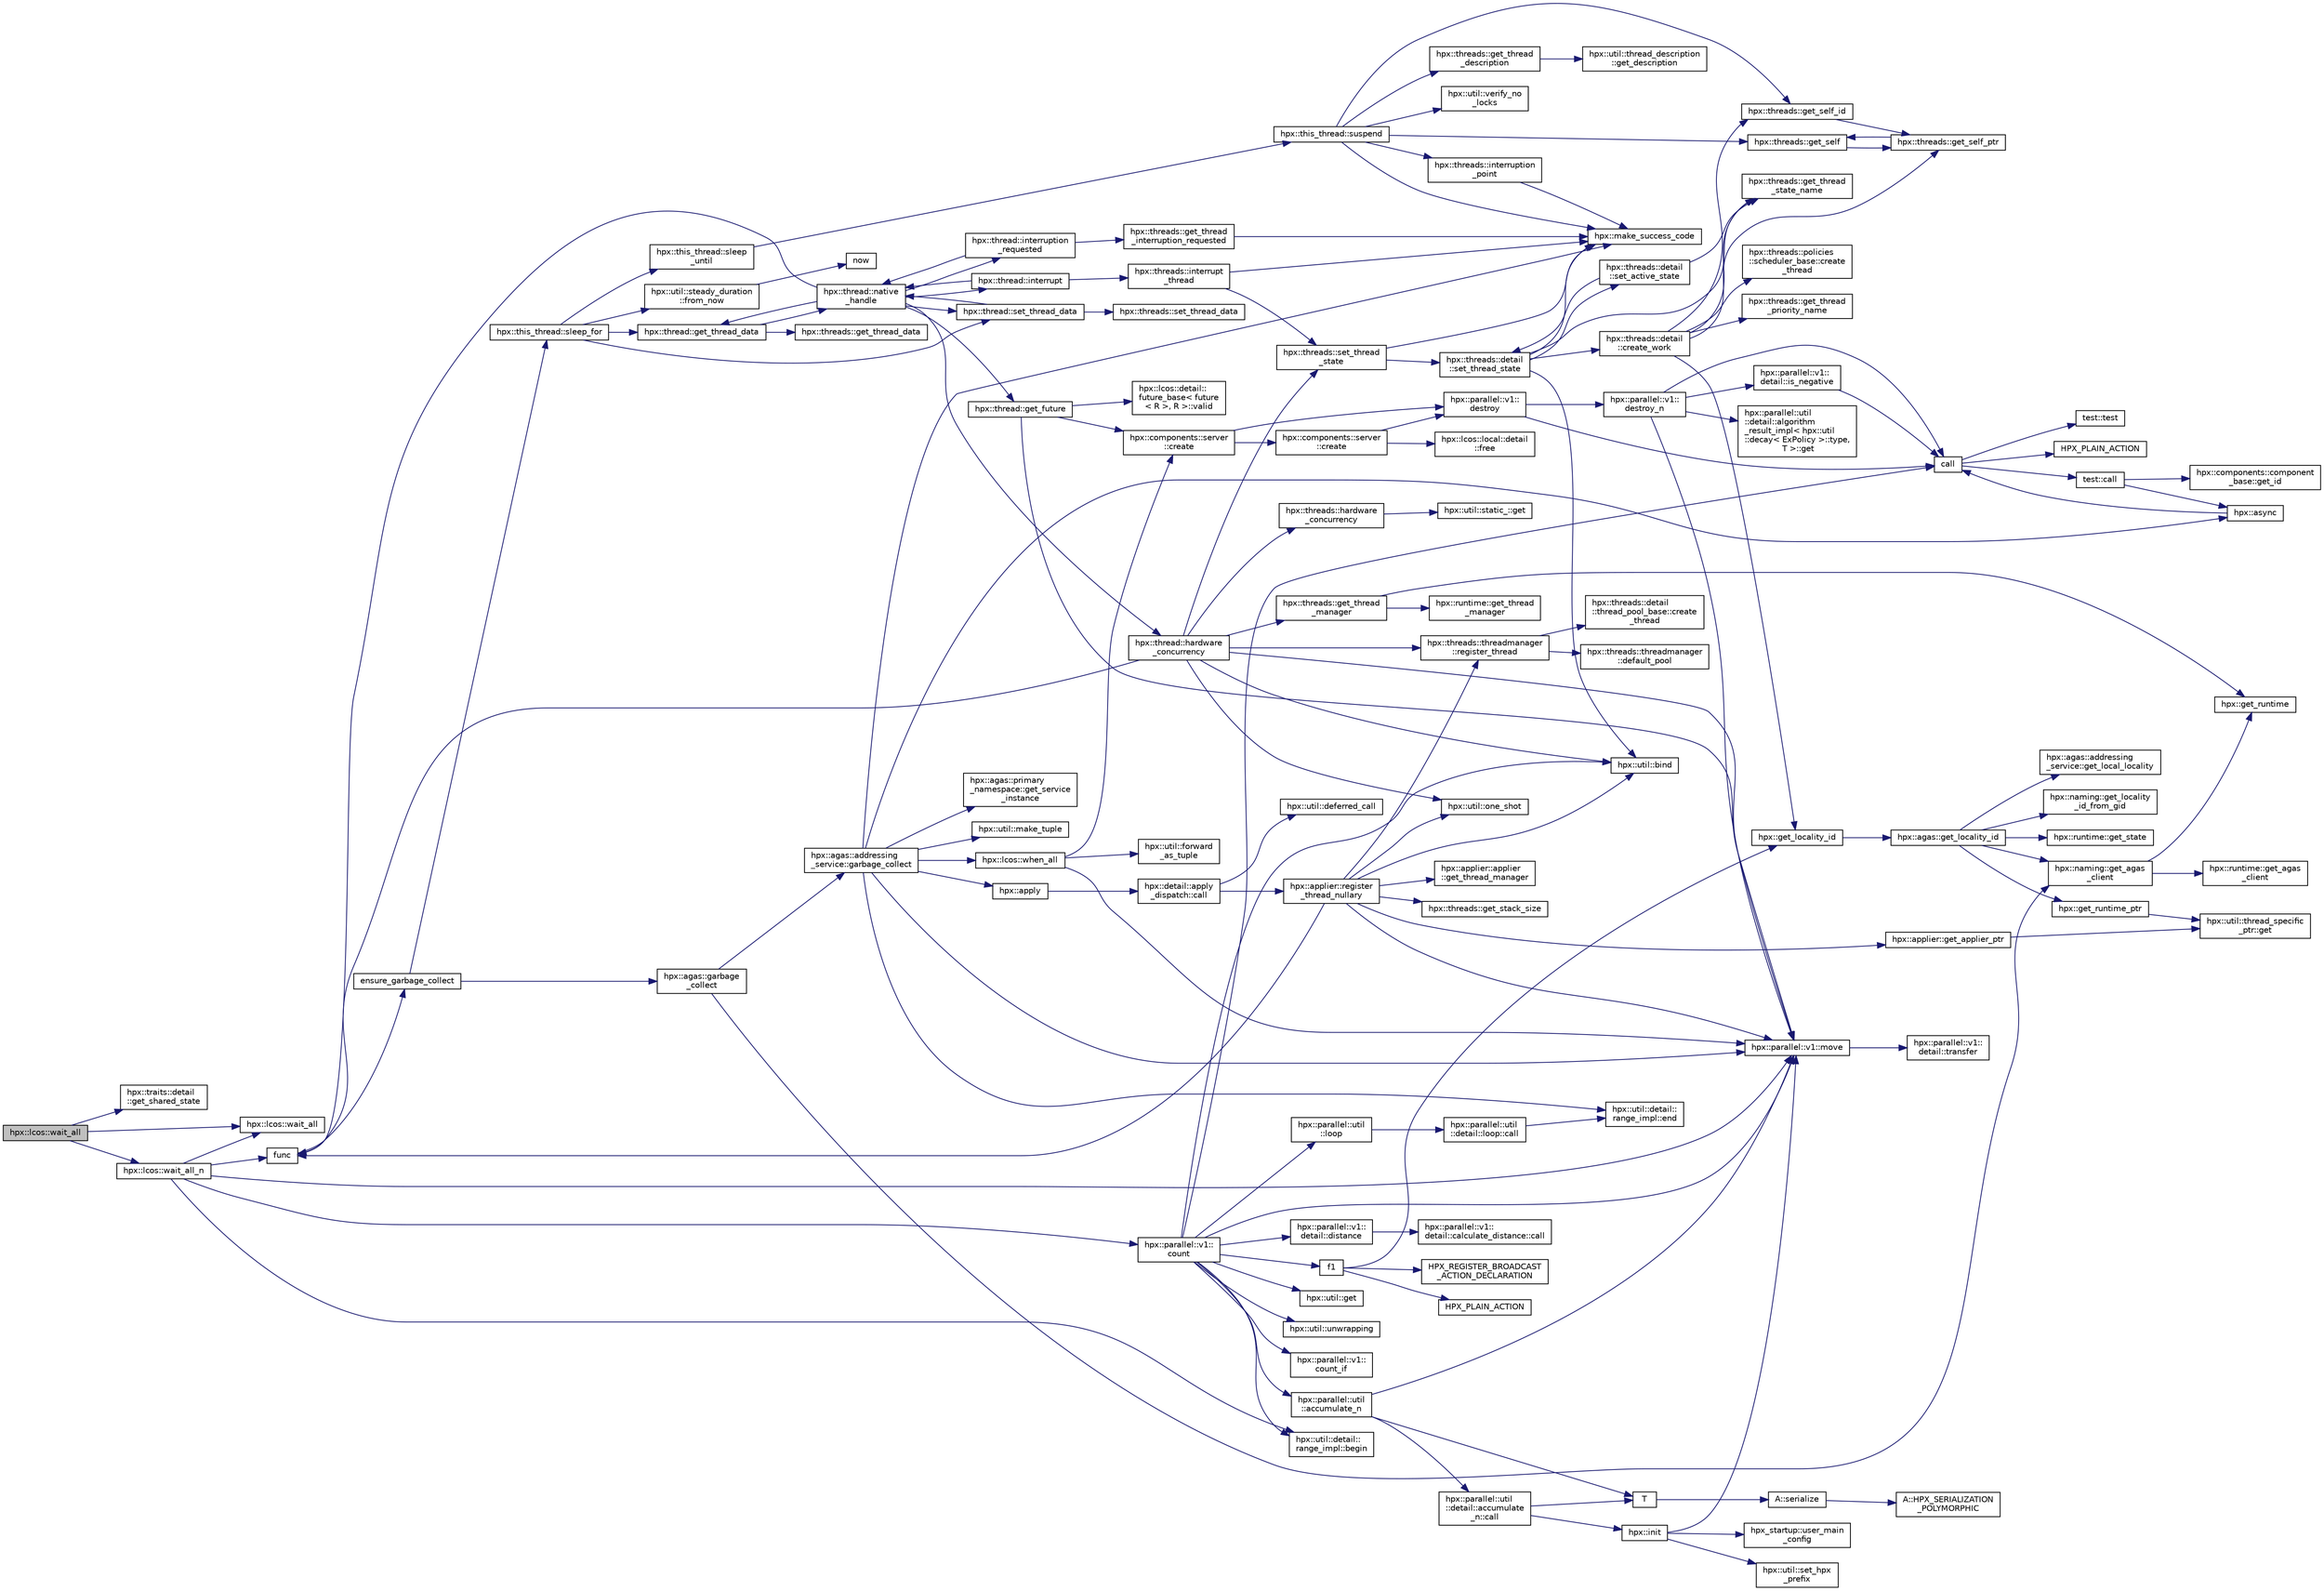 digraph "hpx::lcos::wait_all"
{
  edge [fontname="Helvetica",fontsize="10",labelfontname="Helvetica",labelfontsize="10"];
  node [fontname="Helvetica",fontsize="10",shape=record];
  rankdir="LR";
  Node1434 [label="hpx::lcos::wait_all",height=0.2,width=0.4,color="black", fillcolor="grey75", style="filled", fontcolor="black"];
  Node1434 -> Node1435 [color="midnightblue",fontsize="10",style="solid",fontname="Helvetica"];
  Node1435 [label="hpx::traits::detail\l::get_shared_state",height=0.2,width=0.4,color="black", fillcolor="white", style="filled",URL="$de/d59/namespacehpx_1_1traits_1_1detail.html#ad87b094b7d0f33956fcad9f91be03134"];
  Node1434 -> Node1436 [color="midnightblue",fontsize="10",style="solid",fontname="Helvetica"];
  Node1436 [label="hpx::lcos::wait_all",height=0.2,width=0.4,color="black", fillcolor="white", style="filled",URL="$d2/dc9/namespacehpx_1_1lcos.html#aa22f424df487aac588e30b71f15dd2fe"];
  Node1434 -> Node1437 [color="midnightblue",fontsize="10",style="solid",fontname="Helvetica"];
  Node1437 [label="hpx::lcos::wait_all_n",height=0.2,width=0.4,color="black", fillcolor="white", style="filled",URL="$d2/dc9/namespacehpx_1_1lcos.html#a3453c851de574d5bd18a266d8a140265"];
  Node1437 -> Node1438 [color="midnightblue",fontsize="10",style="solid",fontname="Helvetica"];
  Node1438 [label="func",height=0.2,width=0.4,color="black", fillcolor="white", style="filled",URL="$d8/dfd/id__type__ref__counting__1032_8cpp.html#ab811b86ea5107ffb3351fcaa29d2c652"];
  Node1438 -> Node1439 [color="midnightblue",fontsize="10",style="solid",fontname="Helvetica"];
  Node1439 [label="ensure_garbage_collect",height=0.2,width=0.4,color="black", fillcolor="white", style="filled",URL="$d8/dfd/id__type__ref__counting__1032_8cpp.html#a5264b94bf7c262ac0e521fb290d476d5"];
  Node1439 -> Node1440 [color="midnightblue",fontsize="10",style="solid",fontname="Helvetica"];
  Node1440 [label="hpx::this_thread::sleep_for",height=0.2,width=0.4,color="black", fillcolor="white", style="filled",URL="$d9/d52/namespacehpx_1_1this__thread.html#afc042a5a5fa52eef2d1d177a343435cf"];
  Node1440 -> Node1441 [color="midnightblue",fontsize="10",style="solid",fontname="Helvetica"];
  Node1441 [label="hpx::this_thread::sleep\l_until",height=0.2,width=0.4,color="black", fillcolor="white", style="filled",URL="$d9/d52/namespacehpx_1_1this__thread.html#ae12a853980115b23ff0ab8ca06622658"];
  Node1441 -> Node1442 [color="midnightblue",fontsize="10",style="solid",fontname="Helvetica"];
  Node1442 [label="hpx::this_thread::suspend",height=0.2,width=0.4,color="black", fillcolor="white", style="filled",URL="$d9/d52/namespacehpx_1_1this__thread.html#aca220026fb3014c0881d129fe31c0073"];
  Node1442 -> Node1443 [color="midnightblue",fontsize="10",style="solid",fontname="Helvetica"];
  Node1443 [label="hpx::threads::get_self",height=0.2,width=0.4,color="black", fillcolor="white", style="filled",URL="$d7/d28/namespacehpx_1_1threads.html#a07daf4d6d29233f20d66d41ab7b5b8e8"];
  Node1443 -> Node1444 [color="midnightblue",fontsize="10",style="solid",fontname="Helvetica"];
  Node1444 [label="hpx::threads::get_self_ptr",height=0.2,width=0.4,color="black", fillcolor="white", style="filled",URL="$d7/d28/namespacehpx_1_1threads.html#a22877ae347ad884cde3a51397dad6c53"];
  Node1444 -> Node1443 [color="midnightblue",fontsize="10",style="solid",fontname="Helvetica"];
  Node1442 -> Node1445 [color="midnightblue",fontsize="10",style="solid",fontname="Helvetica"];
  Node1445 [label="hpx::threads::get_self_id",height=0.2,width=0.4,color="black", fillcolor="white", style="filled",URL="$d7/d28/namespacehpx_1_1threads.html#afafe0f900b9fac3d4ed3c747625c1cfe"];
  Node1445 -> Node1444 [color="midnightblue",fontsize="10",style="solid",fontname="Helvetica"];
  Node1442 -> Node1446 [color="midnightblue",fontsize="10",style="solid",fontname="Helvetica"];
  Node1446 [label="hpx::threads::interruption\l_point",height=0.2,width=0.4,color="black", fillcolor="white", style="filled",URL="$d7/d28/namespacehpx_1_1threads.html#ada6ec56a12b050707311d8c628089059"];
  Node1446 -> Node1447 [color="midnightblue",fontsize="10",style="solid",fontname="Helvetica"];
  Node1447 [label="hpx::make_success_code",height=0.2,width=0.4,color="black", fillcolor="white", style="filled",URL="$d8/d83/namespacehpx.html#a0e8512a8f49e2a6c8185061181419d8f",tooltip="Returns error_code(hpx::success, \"success\", mode). "];
  Node1442 -> Node1448 [color="midnightblue",fontsize="10",style="solid",fontname="Helvetica"];
  Node1448 [label="hpx::util::verify_no\l_locks",height=0.2,width=0.4,color="black", fillcolor="white", style="filled",URL="$df/dad/namespacehpx_1_1util.html#ae0e1837ee6f09b79b26c2e788d2e9fc9"];
  Node1442 -> Node1449 [color="midnightblue",fontsize="10",style="solid",fontname="Helvetica"];
  Node1449 [label="hpx::threads::get_thread\l_description",height=0.2,width=0.4,color="black", fillcolor="white", style="filled",URL="$d7/d28/namespacehpx_1_1threads.html#a42fc18a7a680f4e8bc633a4b4c956701"];
  Node1449 -> Node1450 [color="midnightblue",fontsize="10",style="solid",fontname="Helvetica"];
  Node1450 [label="hpx::util::thread_description\l::get_description",height=0.2,width=0.4,color="black", fillcolor="white", style="filled",URL="$df/d9e/structhpx_1_1util_1_1thread__description.html#a8c834e14eca6eb228188022577f9f952"];
  Node1442 -> Node1447 [color="midnightblue",fontsize="10",style="solid",fontname="Helvetica"];
  Node1440 -> Node1451 [color="midnightblue",fontsize="10",style="solid",fontname="Helvetica"];
  Node1451 [label="hpx::util::steady_duration\l::from_now",height=0.2,width=0.4,color="black", fillcolor="white", style="filled",URL="$d9/d4f/classhpx_1_1util_1_1steady__duration.html#a0132206d767cd0f7395507b40111a153"];
  Node1451 -> Node1452 [color="midnightblue",fontsize="10",style="solid",fontname="Helvetica"];
  Node1452 [label="now",height=0.2,width=0.4,color="black", fillcolor="white", style="filled",URL="$de/db3/1d__stencil__1__omp_8cpp.html#a89e9667753dccfac455bd37a7a3a7b16"];
  Node1440 -> Node1453 [color="midnightblue",fontsize="10",style="solid",fontname="Helvetica"];
  Node1453 [label="hpx::thread::get_thread_data",height=0.2,width=0.4,color="black", fillcolor="white", style="filled",URL="$de/d9b/classhpx_1_1thread.html#a4535ef82cec3b953d2c941d20e3e3904"];
  Node1453 -> Node1454 [color="midnightblue",fontsize="10",style="solid",fontname="Helvetica"];
  Node1454 [label="hpx::threads::get_thread_data",height=0.2,width=0.4,color="black", fillcolor="white", style="filled",URL="$d7/d28/namespacehpx_1_1threads.html#a8737931ff6303807225f735b2b384ae4"];
  Node1453 -> Node1455 [color="midnightblue",fontsize="10",style="solid",fontname="Helvetica"];
  Node1455 [label="hpx::thread::native\l_handle",height=0.2,width=0.4,color="black", fillcolor="white", style="filled",URL="$de/d9b/classhpx_1_1thread.html#acf48190d264ab64c1c4ec99d0b421b5a"];
  Node1455 -> Node1456 [color="midnightblue",fontsize="10",style="solid",fontname="Helvetica"];
  Node1456 [label="hpx::thread::hardware\l_concurrency",height=0.2,width=0.4,color="black", fillcolor="white", style="filled",URL="$de/d9b/classhpx_1_1thread.html#a8e4fff210e02485ba493bc3a2a956c03"];
  Node1456 -> Node1457 [color="midnightblue",fontsize="10",style="solid",fontname="Helvetica"];
  Node1457 [label="hpx::threads::hardware\l_concurrency",height=0.2,width=0.4,color="black", fillcolor="white", style="filled",URL="$d7/d28/namespacehpx_1_1threads.html#aa8752a235478d2ad7b5ac467b63ab527"];
  Node1457 -> Node1458 [color="midnightblue",fontsize="10",style="solid",fontname="Helvetica"];
  Node1458 [label="hpx::util::static_::get",height=0.2,width=0.4,color="black", fillcolor="white", style="filled",URL="$d3/dbb/structhpx_1_1util_1_1static__.html#a2967c633948a3bf17a3b5405ef5a8318"];
  Node1456 -> Node1438 [color="midnightblue",fontsize="10",style="solid",fontname="Helvetica"];
  Node1456 -> Node1459 [color="midnightblue",fontsize="10",style="solid",fontname="Helvetica"];
  Node1459 [label="hpx::util::bind",height=0.2,width=0.4,color="black", fillcolor="white", style="filled",URL="$df/dad/namespacehpx_1_1util.html#ad844caedf82a0173d6909d910c3e48c6"];
  Node1456 -> Node1460 [color="midnightblue",fontsize="10",style="solid",fontname="Helvetica"];
  Node1460 [label="hpx::util::one_shot",height=0.2,width=0.4,color="black", fillcolor="white", style="filled",URL="$df/dad/namespacehpx_1_1util.html#a273e61be42a72415291e0ec0a4f28c7a"];
  Node1456 -> Node1461 [color="midnightblue",fontsize="10",style="solid",fontname="Helvetica"];
  Node1461 [label="hpx::parallel::v1::move",height=0.2,width=0.4,color="black", fillcolor="white", style="filled",URL="$db/db9/namespacehpx_1_1parallel_1_1v1.html#aa7c4ede081ce786c9d1eb1adff495cfc"];
  Node1461 -> Node1462 [color="midnightblue",fontsize="10",style="solid",fontname="Helvetica"];
  Node1462 [label="hpx::parallel::v1::\ldetail::transfer",height=0.2,width=0.4,color="black", fillcolor="white", style="filled",URL="$d2/ddd/namespacehpx_1_1parallel_1_1v1_1_1detail.html#ab1b56a05e1885ca7cc7ffa1804dd2f3c"];
  Node1456 -> Node1463 [color="midnightblue",fontsize="10",style="solid",fontname="Helvetica"];
  Node1463 [label="hpx::threads::get_thread\l_manager",height=0.2,width=0.4,color="black", fillcolor="white", style="filled",URL="$d7/d28/namespacehpx_1_1threads.html#a076973c3a53beadde7d967e22c4f6cce"];
  Node1463 -> Node1464 [color="midnightblue",fontsize="10",style="solid",fontname="Helvetica"];
  Node1464 [label="hpx::get_runtime",height=0.2,width=0.4,color="black", fillcolor="white", style="filled",URL="$d8/d83/namespacehpx.html#aef902cc6c7dd3b9fbadf34d1e850a070"];
  Node1463 -> Node1465 [color="midnightblue",fontsize="10",style="solid",fontname="Helvetica"];
  Node1465 [label="hpx::runtime::get_thread\l_manager",height=0.2,width=0.4,color="black", fillcolor="white", style="filled",URL="$d0/d7b/classhpx_1_1runtime.html#a865b12d57fcd44a8d3dda3e35414f563"];
  Node1456 -> Node1466 [color="midnightblue",fontsize="10",style="solid",fontname="Helvetica"];
  Node1466 [label="hpx::threads::threadmanager\l::register_thread",height=0.2,width=0.4,color="black", fillcolor="white", style="filled",URL="$d5/daa/classhpx_1_1threads_1_1threadmanager.html#a7f79c7578e08a60ca45eb276ce8133d8"];
  Node1466 -> Node1467 [color="midnightblue",fontsize="10",style="solid",fontname="Helvetica"];
  Node1467 [label="hpx::threads::threadmanager\l::default_pool",height=0.2,width=0.4,color="black", fillcolor="white", style="filled",URL="$d5/daa/classhpx_1_1threads_1_1threadmanager.html#a851f067d03b5dd1c5e6a9a6a841e05df"];
  Node1466 -> Node1468 [color="midnightblue",fontsize="10",style="solid",fontname="Helvetica"];
  Node1468 [label="hpx::threads::detail\l::thread_pool_base::create\l_thread",height=0.2,width=0.4,color="black", fillcolor="white", style="filled",URL="$de/dae/classhpx_1_1threads_1_1detail_1_1thread__pool__base.html#ad35d3779eef6f4528e62a26d71b34b34"];
  Node1456 -> Node1469 [color="midnightblue",fontsize="10",style="solid",fontname="Helvetica"];
  Node1469 [label="hpx::threads::set_thread\l_state",height=0.2,width=0.4,color="black", fillcolor="white", style="filled",URL="$d7/d28/namespacehpx_1_1threads.html#ac0690ad16ad778bcc79dcd727cc33025",tooltip="Set the thread state of the thread referenced by the thread_id id. "];
  Node1469 -> Node1447 [color="midnightblue",fontsize="10",style="solid",fontname="Helvetica"];
  Node1469 -> Node1470 [color="midnightblue",fontsize="10",style="solid",fontname="Helvetica"];
  Node1470 [label="hpx::threads::detail\l::set_thread_state",height=0.2,width=0.4,color="black", fillcolor="white", style="filled",URL="$d2/dd1/namespacehpx_1_1threads_1_1detail.html#af85ddc854c4a149bf1738eb1b111b9ab"];
  Node1470 -> Node1471 [color="midnightblue",fontsize="10",style="solid",fontname="Helvetica"];
  Node1471 [label="hpx::threads::get_thread\l_state_name",height=0.2,width=0.4,color="black", fillcolor="white", style="filled",URL="$d7/d28/namespacehpx_1_1threads.html#a26f91ea8d2195f165c033241c5cd11db"];
  Node1470 -> Node1447 [color="midnightblue",fontsize="10",style="solid",fontname="Helvetica"];
  Node1470 -> Node1459 [color="midnightblue",fontsize="10",style="solid",fontname="Helvetica"];
  Node1470 -> Node1472 [color="midnightblue",fontsize="10",style="solid",fontname="Helvetica"];
  Node1472 [label="hpx::threads::detail\l::set_active_state",height=0.2,width=0.4,color="black", fillcolor="white", style="filled",URL="$d2/dd1/namespacehpx_1_1threads_1_1detail.html#a45884a5bf04ad66a4f259231a3947e76"];
  Node1472 -> Node1471 [color="midnightblue",fontsize="10",style="solid",fontname="Helvetica"];
  Node1472 -> Node1470 [color="midnightblue",fontsize="10",style="solid",fontname="Helvetica"];
  Node1470 -> Node1473 [color="midnightblue",fontsize="10",style="solid",fontname="Helvetica"];
  Node1473 [label="hpx::threads::detail\l::create_work",height=0.2,width=0.4,color="black", fillcolor="white", style="filled",URL="$d2/dd1/namespacehpx_1_1threads_1_1detail.html#ae22384a3c1b1a1940032fad068fb54b1"];
  Node1473 -> Node1471 [color="midnightblue",fontsize="10",style="solid",fontname="Helvetica"];
  Node1473 -> Node1474 [color="midnightblue",fontsize="10",style="solid",fontname="Helvetica"];
  Node1474 [label="hpx::threads::get_thread\l_priority_name",height=0.2,width=0.4,color="black", fillcolor="white", style="filled",URL="$d7/d28/namespacehpx_1_1threads.html#a9c6b2fec0c1cf5b06ff83ce756ca6d42"];
  Node1473 -> Node1444 [color="midnightblue",fontsize="10",style="solid",fontname="Helvetica"];
  Node1473 -> Node1445 [color="midnightblue",fontsize="10",style="solid",fontname="Helvetica"];
  Node1473 -> Node1475 [color="midnightblue",fontsize="10",style="solid",fontname="Helvetica"];
  Node1475 [label="hpx::get_locality_id",height=0.2,width=0.4,color="black", fillcolor="white", style="filled",URL="$d8/d83/namespacehpx.html#a158d7c54a657bb364c1704033010697b",tooltip="Return the number of the locality this function is being called from. "];
  Node1475 -> Node1476 [color="midnightblue",fontsize="10",style="solid",fontname="Helvetica"];
  Node1476 [label="hpx::agas::get_locality_id",height=0.2,width=0.4,color="black", fillcolor="white", style="filled",URL="$dc/d54/namespacehpx_1_1agas.html#a491cc2ddecdf0f1a9129900caa6a4d3e"];
  Node1476 -> Node1477 [color="midnightblue",fontsize="10",style="solid",fontname="Helvetica"];
  Node1477 [label="hpx::get_runtime_ptr",height=0.2,width=0.4,color="black", fillcolor="white", style="filled",URL="$d8/d83/namespacehpx.html#af29daf2bb3e01b4d6495a1742b6cce64"];
  Node1477 -> Node1478 [color="midnightblue",fontsize="10",style="solid",fontname="Helvetica"];
  Node1478 [label="hpx::util::thread_specific\l_ptr::get",height=0.2,width=0.4,color="black", fillcolor="white", style="filled",URL="$d4/d4c/structhpx_1_1util_1_1thread__specific__ptr.html#a3b27d8520710478aa41d1f74206bdba9"];
  Node1476 -> Node1479 [color="midnightblue",fontsize="10",style="solid",fontname="Helvetica"];
  Node1479 [label="hpx::runtime::get_state",height=0.2,width=0.4,color="black", fillcolor="white", style="filled",URL="$d0/d7b/classhpx_1_1runtime.html#ab405f80e060dac95d624520f38b0524c"];
  Node1476 -> Node1480 [color="midnightblue",fontsize="10",style="solid",fontname="Helvetica"];
  Node1480 [label="hpx::naming::get_agas\l_client",height=0.2,width=0.4,color="black", fillcolor="white", style="filled",URL="$d4/dc9/namespacehpx_1_1naming.html#a0408fffd5d34b620712a801b0ae3b032"];
  Node1480 -> Node1464 [color="midnightblue",fontsize="10",style="solid",fontname="Helvetica"];
  Node1480 -> Node1481 [color="midnightblue",fontsize="10",style="solid",fontname="Helvetica"];
  Node1481 [label="hpx::runtime::get_agas\l_client",height=0.2,width=0.4,color="black", fillcolor="white", style="filled",URL="$d0/d7b/classhpx_1_1runtime.html#aeb5dddd30d6b9861669af8ad44d1a96a"];
  Node1476 -> Node1482 [color="midnightblue",fontsize="10",style="solid",fontname="Helvetica"];
  Node1482 [label="hpx::agas::addressing\l_service::get_local_locality",height=0.2,width=0.4,color="black", fillcolor="white", style="filled",URL="$db/d58/structhpx_1_1agas_1_1addressing__service.html#ab52c19a37c2a7a006c6c15f90ad0539c"];
  Node1476 -> Node1483 [color="midnightblue",fontsize="10",style="solid",fontname="Helvetica"];
  Node1483 [label="hpx::naming::get_locality\l_id_from_gid",height=0.2,width=0.4,color="black", fillcolor="white", style="filled",URL="$d4/dc9/namespacehpx_1_1naming.html#a7fd43037784560bd04fda9b49e33529f"];
  Node1473 -> Node1484 [color="midnightblue",fontsize="10",style="solid",fontname="Helvetica"];
  Node1484 [label="hpx::threads::policies\l::scheduler_base::create\l_thread",height=0.2,width=0.4,color="black", fillcolor="white", style="filled",URL="$dd/d7e/structhpx_1_1threads_1_1policies_1_1scheduler__base.html#ad3b05cd7f363cc8e8410ce368c3794e0"];
  Node1455 -> Node1485 [color="midnightblue",fontsize="10",style="solid",fontname="Helvetica"];
  Node1485 [label="hpx::thread::interrupt",height=0.2,width=0.4,color="black", fillcolor="white", style="filled",URL="$de/d9b/classhpx_1_1thread.html#ac34d0d033aa743c476a79dbc2e1a8a39"];
  Node1485 -> Node1486 [color="midnightblue",fontsize="10",style="solid",fontname="Helvetica"];
  Node1486 [label="hpx::threads::interrupt\l_thread",height=0.2,width=0.4,color="black", fillcolor="white", style="filled",URL="$d7/d28/namespacehpx_1_1threads.html#a6bdda1a2aab61b9b13d274b5155d7e73"];
  Node1486 -> Node1447 [color="midnightblue",fontsize="10",style="solid",fontname="Helvetica"];
  Node1486 -> Node1469 [color="midnightblue",fontsize="10",style="solid",fontname="Helvetica"];
  Node1485 -> Node1455 [color="midnightblue",fontsize="10",style="solid",fontname="Helvetica"];
  Node1455 -> Node1487 [color="midnightblue",fontsize="10",style="solid",fontname="Helvetica"];
  Node1487 [label="hpx::thread::interruption\l_requested",height=0.2,width=0.4,color="black", fillcolor="white", style="filled",URL="$de/d9b/classhpx_1_1thread.html#a33276bb4c20bbb0b1978944e18ef71b8"];
  Node1487 -> Node1488 [color="midnightblue",fontsize="10",style="solid",fontname="Helvetica"];
  Node1488 [label="hpx::threads::get_thread\l_interruption_requested",height=0.2,width=0.4,color="black", fillcolor="white", style="filled",URL="$d7/d28/namespacehpx_1_1threads.html#ae64a7fdb8b5c8bac7be0c8282672a03b"];
  Node1488 -> Node1447 [color="midnightblue",fontsize="10",style="solid",fontname="Helvetica"];
  Node1487 -> Node1455 [color="midnightblue",fontsize="10",style="solid",fontname="Helvetica"];
  Node1455 -> Node1489 [color="midnightblue",fontsize="10",style="solid",fontname="Helvetica"];
  Node1489 [label="hpx::thread::get_future",height=0.2,width=0.4,color="black", fillcolor="white", style="filled",URL="$de/d9b/classhpx_1_1thread.html#a87fdb0d8da826366fc190ed224900a64"];
  Node1489 -> Node1490 [color="midnightblue",fontsize="10",style="solid",fontname="Helvetica"];
  Node1490 [label="hpx::lcos::detail::\lfuture_base\< future\l\< R \>, R \>::valid",height=0.2,width=0.4,color="black", fillcolor="white", style="filled",URL="$d5/dd7/classhpx_1_1lcos_1_1detail_1_1future__base.html#aaf7beb7374815614363033bd96573e75"];
  Node1489 -> Node1491 [color="midnightblue",fontsize="10",style="solid",fontname="Helvetica"];
  Node1491 [label="hpx::components::server\l::create",height=0.2,width=0.4,color="black", fillcolor="white", style="filled",URL="$d2/da2/namespacehpx_1_1components_1_1server.html#ac776c89f3d68ceb910e8cee9fa937ab4",tooltip="Create arrays of components using their default constructor. "];
  Node1491 -> Node1492 [color="midnightblue",fontsize="10",style="solid",fontname="Helvetica"];
  Node1492 [label="hpx::components::server\l::create",height=0.2,width=0.4,color="black", fillcolor="white", style="filled",URL="$d2/da2/namespacehpx_1_1components_1_1server.html#a77d26de181c97b444565e230577981bd"];
  Node1492 -> Node1493 [color="midnightblue",fontsize="10",style="solid",fontname="Helvetica"];
  Node1493 [label="hpx::lcos::local::detail\l::free",height=0.2,width=0.4,color="black", fillcolor="white", style="filled",URL="$d4/dcb/namespacehpx_1_1lcos_1_1local_1_1detail.html#a55a940f019734e9bb045dc123cd80e48"];
  Node1492 -> Node1494 [color="midnightblue",fontsize="10",style="solid",fontname="Helvetica"];
  Node1494 [label="hpx::parallel::v1::\ldestroy",height=0.2,width=0.4,color="black", fillcolor="white", style="filled",URL="$db/db9/namespacehpx_1_1parallel_1_1v1.html#acf303558375048e8a7cc9a2c2e09477f"];
  Node1494 -> Node1495 [color="midnightblue",fontsize="10",style="solid",fontname="Helvetica"];
  Node1495 [label="call",height=0.2,width=0.4,color="black", fillcolor="white", style="filled",URL="$d2/d67/promise__1620_8cpp.html#a58357f0b82bc761e1d0b9091ed563a70"];
  Node1495 -> Node1496 [color="midnightblue",fontsize="10",style="solid",fontname="Helvetica"];
  Node1496 [label="test::test",height=0.2,width=0.4,color="black", fillcolor="white", style="filled",URL="$d8/d89/structtest.html#ab42d5ece712d716b04cb3f686f297a26"];
  Node1495 -> Node1497 [color="midnightblue",fontsize="10",style="solid",fontname="Helvetica"];
  Node1497 [label="HPX_PLAIN_ACTION",height=0.2,width=0.4,color="black", fillcolor="white", style="filled",URL="$d2/d67/promise__1620_8cpp.html#ab96aab827a4b1fcaf66cfe0ba83fef23"];
  Node1495 -> Node1498 [color="midnightblue",fontsize="10",style="solid",fontname="Helvetica"];
  Node1498 [label="test::call",height=0.2,width=0.4,color="black", fillcolor="white", style="filled",URL="$d8/d89/structtest.html#aeb29e7ed6518b9426ccf1344c52620ae"];
  Node1498 -> Node1499 [color="midnightblue",fontsize="10",style="solid",fontname="Helvetica"];
  Node1499 [label="hpx::async",height=0.2,width=0.4,color="black", fillcolor="white", style="filled",URL="$d8/d83/namespacehpx.html#acb7d8e37b73b823956ce144f9a57eaa4"];
  Node1499 -> Node1495 [color="midnightblue",fontsize="10",style="solid",fontname="Helvetica"];
  Node1498 -> Node1500 [color="midnightblue",fontsize="10",style="solid",fontname="Helvetica"];
  Node1500 [label="hpx::components::component\l_base::get_id",height=0.2,width=0.4,color="black", fillcolor="white", style="filled",URL="$d2/de6/classhpx_1_1components_1_1component__base.html#a4c8fd93514039bdf01c48d66d82b19cd"];
  Node1494 -> Node1501 [color="midnightblue",fontsize="10",style="solid",fontname="Helvetica"];
  Node1501 [label="hpx::parallel::v1::\ldestroy_n",height=0.2,width=0.4,color="black", fillcolor="white", style="filled",URL="$db/db9/namespacehpx_1_1parallel_1_1v1.html#a71d0691132a300690163f5636bcd5bd3"];
  Node1501 -> Node1502 [color="midnightblue",fontsize="10",style="solid",fontname="Helvetica"];
  Node1502 [label="hpx::parallel::v1::\ldetail::is_negative",height=0.2,width=0.4,color="black", fillcolor="white", style="filled",URL="$d2/ddd/namespacehpx_1_1parallel_1_1v1_1_1detail.html#adf2e40fc4b20ad0fd442ee3118a4d527"];
  Node1502 -> Node1495 [color="midnightblue",fontsize="10",style="solid",fontname="Helvetica"];
  Node1501 -> Node1503 [color="midnightblue",fontsize="10",style="solid",fontname="Helvetica"];
  Node1503 [label="hpx::parallel::util\l::detail::algorithm\l_result_impl\< hpx::util\l::decay\< ExPolicy \>::type,\l T \>::get",height=0.2,width=0.4,color="black", fillcolor="white", style="filled",URL="$d2/d42/structhpx_1_1parallel_1_1util_1_1detail_1_1algorithm__result__impl.html#ab5b051e8ec74eff5e0e62fd63f5d377e"];
  Node1501 -> Node1461 [color="midnightblue",fontsize="10",style="solid",fontname="Helvetica"];
  Node1501 -> Node1495 [color="midnightblue",fontsize="10",style="solid",fontname="Helvetica"];
  Node1491 -> Node1494 [color="midnightblue",fontsize="10",style="solid",fontname="Helvetica"];
  Node1489 -> Node1461 [color="midnightblue",fontsize="10",style="solid",fontname="Helvetica"];
  Node1455 -> Node1453 [color="midnightblue",fontsize="10",style="solid",fontname="Helvetica"];
  Node1455 -> Node1504 [color="midnightblue",fontsize="10",style="solid",fontname="Helvetica"];
  Node1504 [label="hpx::thread::set_thread_data",height=0.2,width=0.4,color="black", fillcolor="white", style="filled",URL="$de/d9b/classhpx_1_1thread.html#a7317a3cf5251f3b33c990449570d4cea"];
  Node1504 -> Node1505 [color="midnightblue",fontsize="10",style="solid",fontname="Helvetica"];
  Node1505 [label="hpx::threads::set_thread_data",height=0.2,width=0.4,color="black", fillcolor="white", style="filled",URL="$d7/d28/namespacehpx_1_1threads.html#a00a625acc149fce3ae38e4340454acf7"];
  Node1504 -> Node1455 [color="midnightblue",fontsize="10",style="solid",fontname="Helvetica"];
  Node1455 -> Node1438 [color="midnightblue",fontsize="10",style="solid",fontname="Helvetica"];
  Node1440 -> Node1504 [color="midnightblue",fontsize="10",style="solid",fontname="Helvetica"];
  Node1439 -> Node1506 [color="midnightblue",fontsize="10",style="solid",fontname="Helvetica"];
  Node1506 [label="hpx::agas::garbage\l_collect",height=0.2,width=0.4,color="black", fillcolor="white", style="filled",URL="$dc/d54/namespacehpx_1_1agas.html#a951337adc4f9bd6df00a50737468e911"];
  Node1506 -> Node1480 [color="midnightblue",fontsize="10",style="solid",fontname="Helvetica"];
  Node1506 -> Node1507 [color="midnightblue",fontsize="10",style="solid",fontname="Helvetica"];
  Node1507 [label="hpx::agas::addressing\l_service::garbage_collect",height=0.2,width=0.4,color="black", fillcolor="white", style="filled",URL="$db/d58/structhpx_1_1agas_1_1addressing__service.html#a87dcae0eacf6e62d5103ebf516d86f63"];
  Node1507 -> Node1447 [color="midnightblue",fontsize="10",style="solid",fontname="Helvetica"];
  Node1507 -> Node1508 [color="midnightblue",fontsize="10",style="solid",fontname="Helvetica"];
  Node1508 [label="hpx::agas::primary\l_namespace::get_service\l_instance",height=0.2,width=0.4,color="black", fillcolor="white", style="filled",URL="$d1/d43/structhpx_1_1agas_1_1primary__namespace.html#a7630ff0f30ff8c23b13b4672c5350e2e"];
  Node1507 -> Node1509 [color="midnightblue",fontsize="10",style="solid",fontname="Helvetica"];
  Node1509 [label="hpx::util::make_tuple",height=0.2,width=0.4,color="black", fillcolor="white", style="filled",URL="$df/dad/namespacehpx_1_1util.html#a06fa74211a987d208e013f400a9f5328"];
  Node1507 -> Node1510 [color="midnightblue",fontsize="10",style="solid",fontname="Helvetica"];
  Node1510 [label="hpx::util::detail::\lrange_impl::end",height=0.2,width=0.4,color="black", fillcolor="white", style="filled",URL="$d4/d4a/namespacehpx_1_1util_1_1detail_1_1range__impl.html#afb2ea48b0902f52ee4d8b764807b4316"];
  Node1507 -> Node1511 [color="midnightblue",fontsize="10",style="solid",fontname="Helvetica"];
  Node1511 [label="hpx::apply",height=0.2,width=0.4,color="black", fillcolor="white", style="filled",URL="$d8/d83/namespacehpx.html#aa87762f0db0731d385f3fdfdb25d59fc"];
  Node1511 -> Node1512 [color="midnightblue",fontsize="10",style="solid",fontname="Helvetica"];
  Node1512 [label="hpx::detail::apply\l_dispatch::call",height=0.2,width=0.4,color="black", fillcolor="white", style="filled",URL="$db/de8/structhpx_1_1detail_1_1apply__dispatch.html#a0755fab16d281e74bcff0f8045be9459"];
  Node1512 -> Node1513 [color="midnightblue",fontsize="10",style="solid",fontname="Helvetica"];
  Node1513 [label="hpx::applier::register\l_thread_nullary",height=0.2,width=0.4,color="black", fillcolor="white", style="filled",URL="$d8/dcb/namespacehpx_1_1applier.html#a401cd1145927e58d74d1eb52aaccd936"];
  Node1513 -> Node1514 [color="midnightblue",fontsize="10",style="solid",fontname="Helvetica"];
  Node1514 [label="hpx::applier::get_applier_ptr",height=0.2,width=0.4,color="black", fillcolor="white", style="filled",URL="$d8/dcb/namespacehpx_1_1applier.html#a617483cf2b77ad3a0aa428ade7b35299"];
  Node1514 -> Node1478 [color="midnightblue",fontsize="10",style="solid",fontname="Helvetica"];
  Node1513 -> Node1438 [color="midnightblue",fontsize="10",style="solid",fontname="Helvetica"];
  Node1513 -> Node1459 [color="midnightblue",fontsize="10",style="solid",fontname="Helvetica"];
  Node1513 -> Node1460 [color="midnightblue",fontsize="10",style="solid",fontname="Helvetica"];
  Node1513 -> Node1461 [color="midnightblue",fontsize="10",style="solid",fontname="Helvetica"];
  Node1513 -> Node1515 [color="midnightblue",fontsize="10",style="solid",fontname="Helvetica"];
  Node1515 [label="hpx::threads::get_stack_size",height=0.2,width=0.4,color="black", fillcolor="white", style="filled",URL="$d7/d28/namespacehpx_1_1threads.html#af597241b3c2785150be206737ca04aa6",tooltip="The get_stack_size function is part of the thread related API. It. "];
  Node1513 -> Node1516 [color="midnightblue",fontsize="10",style="solid",fontname="Helvetica"];
  Node1516 [label="hpx::applier::applier\l::get_thread_manager",height=0.2,width=0.4,color="black", fillcolor="white", style="filled",URL="$da/dcb/classhpx_1_1applier_1_1applier.html#acc36d583973701e573be39da97bba866",tooltip="Access the thread-manager instance associated with this applier. "];
  Node1513 -> Node1466 [color="midnightblue",fontsize="10",style="solid",fontname="Helvetica"];
  Node1512 -> Node1517 [color="midnightblue",fontsize="10",style="solid",fontname="Helvetica"];
  Node1517 [label="hpx::util::deferred_call",height=0.2,width=0.4,color="black", fillcolor="white", style="filled",URL="$df/dad/namespacehpx_1_1util.html#acdded623c658a7a3436f7e76bc9d881c"];
  Node1507 -> Node1461 [color="midnightblue",fontsize="10",style="solid",fontname="Helvetica"];
  Node1507 -> Node1499 [color="midnightblue",fontsize="10",style="solid",fontname="Helvetica"];
  Node1507 -> Node1518 [color="midnightblue",fontsize="10",style="solid",fontname="Helvetica"];
  Node1518 [label="hpx::lcos::when_all",height=0.2,width=0.4,color="black", fillcolor="white", style="filled",URL="$d2/dc9/namespacehpx_1_1lcos.html#a1a6fb024d8690923fb185d5aee204d54"];
  Node1518 -> Node1519 [color="midnightblue",fontsize="10",style="solid",fontname="Helvetica"];
  Node1519 [label="hpx::util::forward\l_as_tuple",height=0.2,width=0.4,color="black", fillcolor="white", style="filled",URL="$df/dad/namespacehpx_1_1util.html#ab7c31e3f24c3302a4f67b6735a6fa597"];
  Node1518 -> Node1461 [color="midnightblue",fontsize="10",style="solid",fontname="Helvetica"];
  Node1518 -> Node1491 [color="midnightblue",fontsize="10",style="solid",fontname="Helvetica"];
  Node1437 -> Node1520 [color="midnightblue",fontsize="10",style="solid",fontname="Helvetica"];
  Node1520 [label="hpx::parallel::v1::\lcount",height=0.2,width=0.4,color="black", fillcolor="white", style="filled",URL="$db/db9/namespacehpx_1_1parallel_1_1v1.html#a19d058114a2bd44801aab4176b188e23"];
  Node1520 -> Node1521 [color="midnightblue",fontsize="10",style="solid",fontname="Helvetica"];
  Node1521 [label="hpx::parallel::v1::\lcount_if",height=0.2,width=0.4,color="black", fillcolor="white", style="filled",URL="$db/db9/namespacehpx_1_1parallel_1_1v1.html#ad836ff017ec208c2d6388a9b47b05ce0"];
  Node1520 -> Node1522 [color="midnightblue",fontsize="10",style="solid",fontname="Helvetica"];
  Node1522 [label="f1",height=0.2,width=0.4,color="black", fillcolor="white", style="filled",URL="$d8/d8b/broadcast_8cpp.html#a1751fbd41f2529b84514a9dbd767959a"];
  Node1522 -> Node1475 [color="midnightblue",fontsize="10",style="solid",fontname="Helvetica"];
  Node1522 -> Node1523 [color="midnightblue",fontsize="10",style="solid",fontname="Helvetica"];
  Node1523 [label="HPX_PLAIN_ACTION",height=0.2,width=0.4,color="black", fillcolor="white", style="filled",URL="$d8/d8b/broadcast_8cpp.html#a19685a0394ce6a99351f7a679f6eeefc"];
  Node1522 -> Node1524 [color="midnightblue",fontsize="10",style="solid",fontname="Helvetica"];
  Node1524 [label="HPX_REGISTER_BROADCAST\l_ACTION_DECLARATION",height=0.2,width=0.4,color="black", fillcolor="white", style="filled",URL="$d7/d38/addressing__service_8cpp.html#a573d764d9cb34eec46a4bdffcf07875f"];
  Node1520 -> Node1525 [color="midnightblue",fontsize="10",style="solid",fontname="Helvetica"];
  Node1525 [label="hpx::parallel::util\l::loop",height=0.2,width=0.4,color="black", fillcolor="white", style="filled",URL="$df/dc6/namespacehpx_1_1parallel_1_1util.html#a3f434e00f42929aac85debb8c5782213"];
  Node1525 -> Node1526 [color="midnightblue",fontsize="10",style="solid",fontname="Helvetica"];
  Node1526 [label="hpx::parallel::util\l::detail::loop::call",height=0.2,width=0.4,color="black", fillcolor="white", style="filled",URL="$da/d06/structhpx_1_1parallel_1_1util_1_1detail_1_1loop.html#a5c5e8dbda782f09cdb7bc2509e3bf09e"];
  Node1526 -> Node1510 [color="midnightblue",fontsize="10",style="solid",fontname="Helvetica"];
  Node1520 -> Node1459 [color="midnightblue",fontsize="10",style="solid",fontname="Helvetica"];
  Node1520 -> Node1461 [color="midnightblue",fontsize="10",style="solid",fontname="Helvetica"];
  Node1520 -> Node1527 [color="midnightblue",fontsize="10",style="solid",fontname="Helvetica"];
  Node1527 [label="hpx::util::get",height=0.2,width=0.4,color="black", fillcolor="white", style="filled",URL="$df/dad/namespacehpx_1_1util.html#a5cbd3c41f03f4d4acaedaa4777e3cc02"];
  Node1520 -> Node1495 [color="midnightblue",fontsize="10",style="solid",fontname="Helvetica"];
  Node1520 -> Node1528 [color="midnightblue",fontsize="10",style="solid",fontname="Helvetica"];
  Node1528 [label="hpx::parallel::v1::\ldetail::distance",height=0.2,width=0.4,color="black", fillcolor="white", style="filled",URL="$d2/ddd/namespacehpx_1_1parallel_1_1v1_1_1detail.html#a6bea3c6a5f470cad11f27ee6bab4a33f"];
  Node1528 -> Node1529 [color="midnightblue",fontsize="10",style="solid",fontname="Helvetica"];
  Node1529 [label="hpx::parallel::v1::\ldetail::calculate_distance::call",height=0.2,width=0.4,color="black", fillcolor="white", style="filled",URL="$db/dfa/structhpx_1_1parallel_1_1v1_1_1detail_1_1calculate__distance.html#a950a6627830a7d019ac0e734b0a447bf"];
  Node1520 -> Node1530 [color="midnightblue",fontsize="10",style="solid",fontname="Helvetica"];
  Node1530 [label="hpx::util::unwrapping",height=0.2,width=0.4,color="black", fillcolor="white", style="filled",URL="$df/dad/namespacehpx_1_1util.html#a7529d9ac687684c33403cdd1f9cef8e4"];
  Node1520 -> Node1531 [color="midnightblue",fontsize="10",style="solid",fontname="Helvetica"];
  Node1531 [label="hpx::parallel::util\l::accumulate_n",height=0.2,width=0.4,color="black", fillcolor="white", style="filled",URL="$df/dc6/namespacehpx_1_1parallel_1_1util.html#af19f9a2722f97c2247ea5d0dbb5e2d25"];
  Node1531 -> Node1532 [color="midnightblue",fontsize="10",style="solid",fontname="Helvetica"];
  Node1532 [label="hpx::parallel::util\l::detail::accumulate\l_n::call",height=0.2,width=0.4,color="black", fillcolor="white", style="filled",URL="$d8/d3b/structhpx_1_1parallel_1_1util_1_1detail_1_1accumulate__n.html#a765aceb8ab313fc92f7c4aaf70ccca8f"];
  Node1532 -> Node1533 [color="midnightblue",fontsize="10",style="solid",fontname="Helvetica"];
  Node1533 [label="hpx::init",height=0.2,width=0.4,color="black", fillcolor="white", style="filled",URL="$d8/d83/namespacehpx.html#a3c694ea960b47c56b33351ba16e3d76b",tooltip="Main entry point for launching the HPX runtime system. "];
  Node1533 -> Node1534 [color="midnightblue",fontsize="10",style="solid",fontname="Helvetica"];
  Node1534 [label="hpx::util::set_hpx\l_prefix",height=0.2,width=0.4,color="black", fillcolor="white", style="filled",URL="$df/dad/namespacehpx_1_1util.html#ae40a23c1ba0a48d9304dcf717a95793e"];
  Node1533 -> Node1535 [color="midnightblue",fontsize="10",style="solid",fontname="Helvetica"];
  Node1535 [label="hpx_startup::user_main\l_config",height=0.2,width=0.4,color="black", fillcolor="white", style="filled",URL="$d3/dd2/namespacehpx__startup.html#aaac571d88bd3912a4225a23eb3261637"];
  Node1533 -> Node1461 [color="midnightblue",fontsize="10",style="solid",fontname="Helvetica"];
  Node1532 -> Node1536 [color="midnightblue",fontsize="10",style="solid",fontname="Helvetica"];
  Node1536 [label="T",height=0.2,width=0.4,color="black", fillcolor="white", style="filled",URL="$db/d33/polymorphic__semiintrusive__template_8cpp.html#ad187658f9cb91c1312b39ae7e896f1ea"];
  Node1536 -> Node1537 [color="midnightblue",fontsize="10",style="solid",fontname="Helvetica"];
  Node1537 [label="A::serialize",height=0.2,width=0.4,color="black", fillcolor="white", style="filled",URL="$d7/da0/struct_a.html#a5f5c287cf471e274ed9dda0da1592212"];
  Node1537 -> Node1538 [color="midnightblue",fontsize="10",style="solid",fontname="Helvetica"];
  Node1538 [label="A::HPX_SERIALIZATION\l_POLYMORPHIC",height=0.2,width=0.4,color="black", fillcolor="white", style="filled",URL="$d7/da0/struct_a.html#ada978cc156cebbafddb1f3aa4c01918c"];
  Node1531 -> Node1461 [color="midnightblue",fontsize="10",style="solid",fontname="Helvetica"];
  Node1531 -> Node1536 [color="midnightblue",fontsize="10",style="solid",fontname="Helvetica"];
  Node1520 -> Node1539 [color="midnightblue",fontsize="10",style="solid",fontname="Helvetica"];
  Node1539 [label="hpx::util::detail::\lrange_impl::begin",height=0.2,width=0.4,color="black", fillcolor="white", style="filled",URL="$d4/d4a/namespacehpx_1_1util_1_1detail_1_1range__impl.html#a31e165df2b865cdd961f35ce938db41a"];
  Node1437 -> Node1436 [color="midnightblue",fontsize="10",style="solid",fontname="Helvetica"];
  Node1437 -> Node1461 [color="midnightblue",fontsize="10",style="solid",fontname="Helvetica"];
  Node1437 -> Node1539 [color="midnightblue",fontsize="10",style="solid",fontname="Helvetica"];
}
